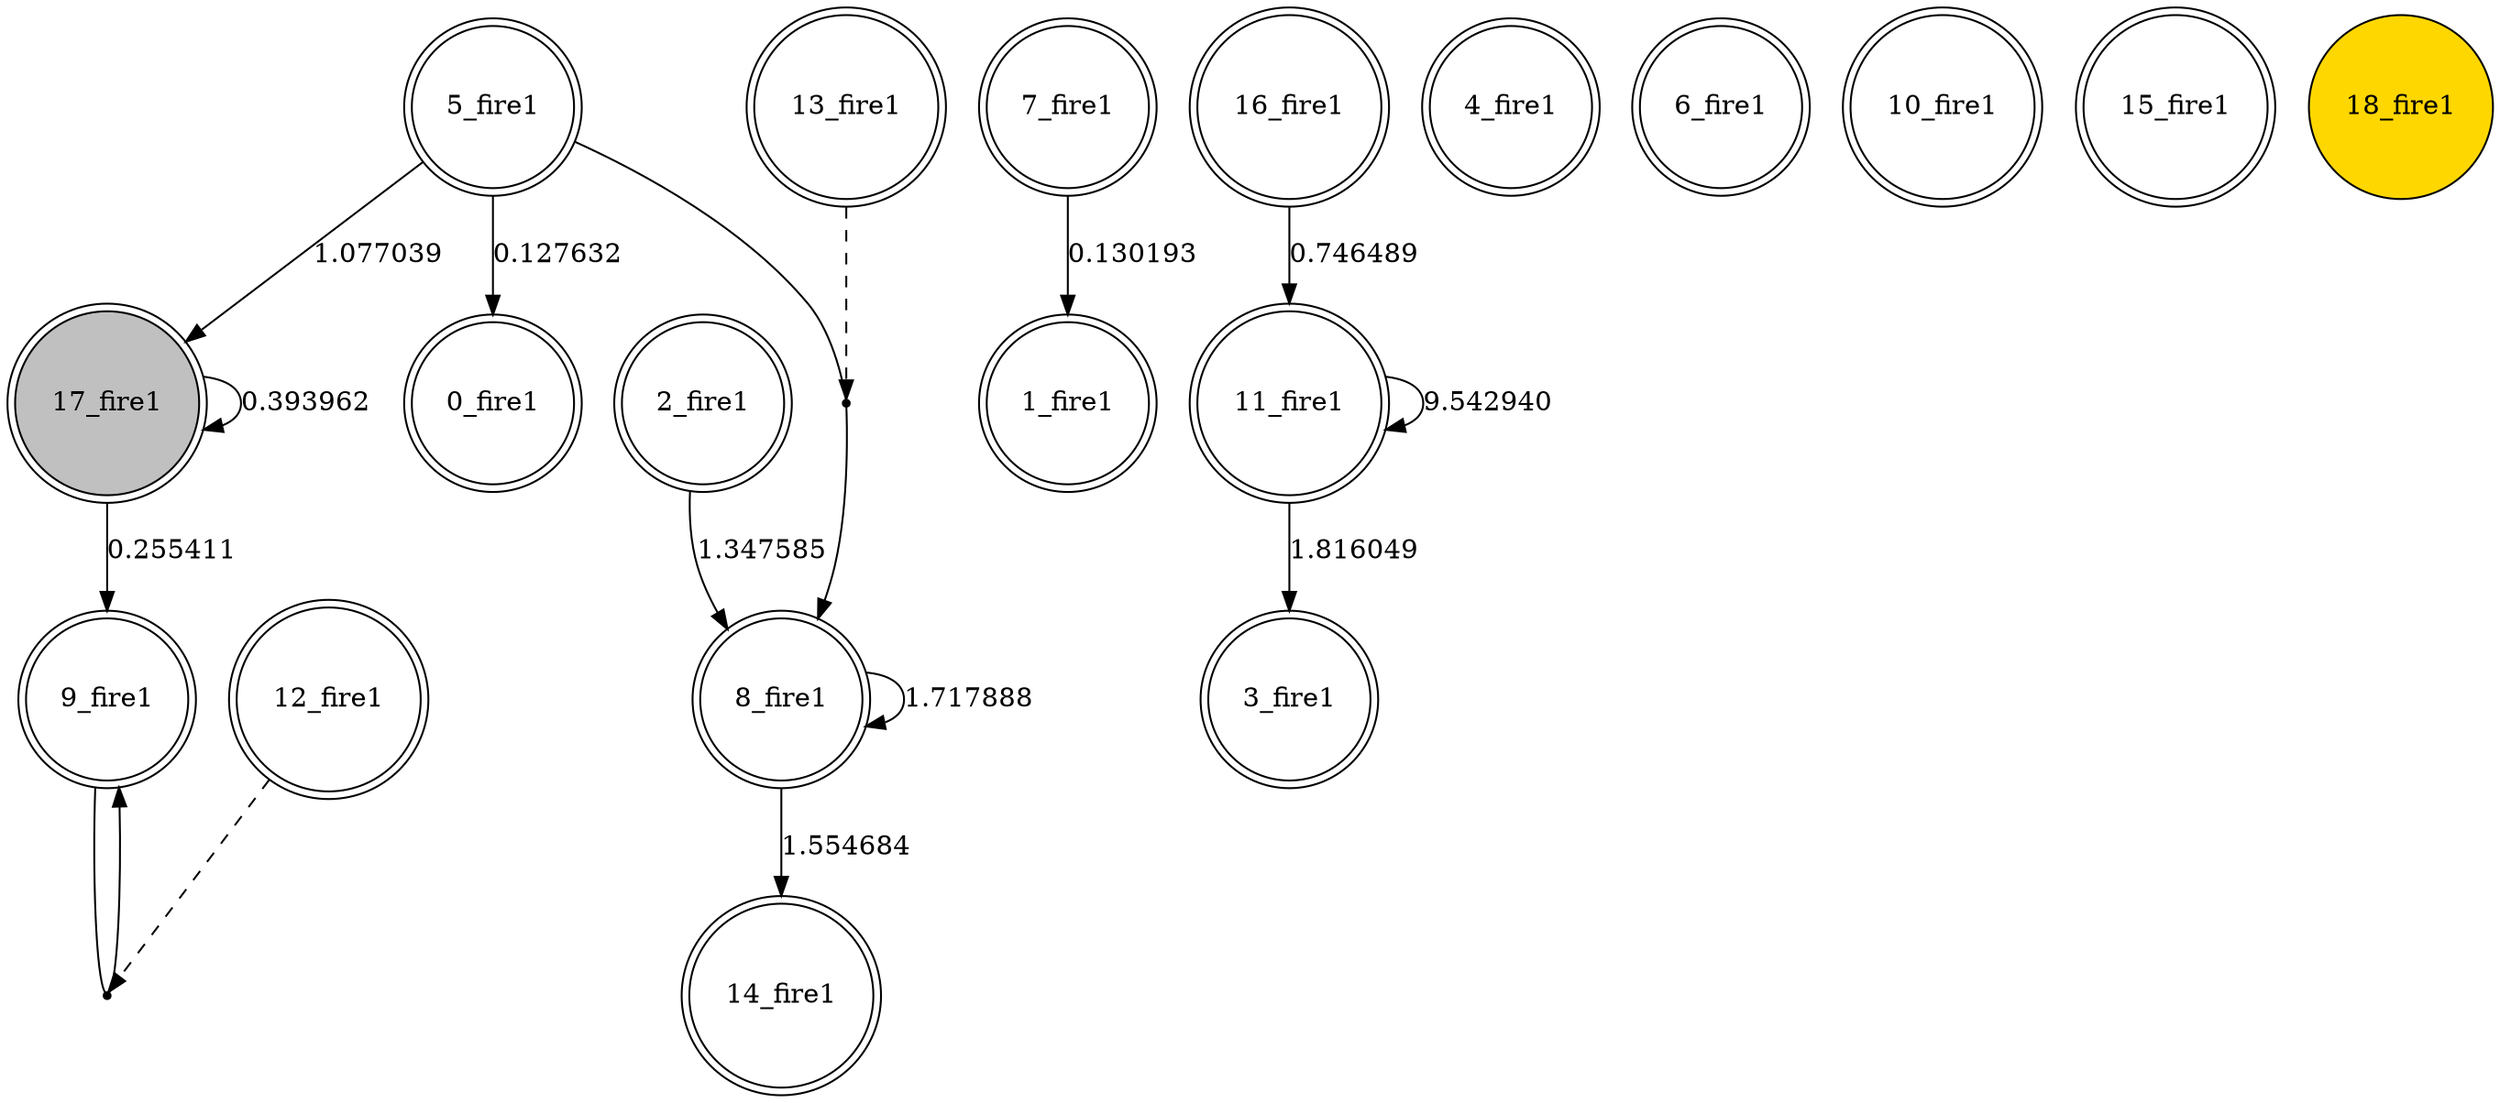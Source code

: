 digraph G {
 node[shape = circle]
0 [label="0_fire1",shape=doublecircle]
1 [label="1_fire1",shape=doublecircle]
2 [label="2_fire1",shape=doublecircle]
3 [label="3_fire1",shape=doublecircle]
4 [label="4_fire1",shape=doublecircle]
5 [label="5_fire1",shape=doublecircle]
6 [label="6_fire1",shape=doublecircle]
7 [label="7_fire1",shape=doublecircle]
8 [label="8_fire1",shape=doublecircle]
9 [label="9_fire1",shape=doublecircle]
10 [label="10_fire1",shape=doublecircle]
11 [label="11_fire1",shape=doublecircle]
12 [label="12_fire1",shape=doublecircle]
13 [label="13_fire1",shape=doublecircle]
14 [label="14_fire1",shape=doublecircle]
15 [label="15_fire1",shape=doublecircle]
16 [label="16_fire1",shape=doublecircle]
17 [label="17_fire1",shape=doublecircle, style=filled, fillcolor=gray]
18 [label="18_fire1",style=filled, fillcolor=gold]
11 -> 11 [label="9.542940"]
17 -> 17 [label="0.393962"]
5 -> 0 [label="0.127632"]
7 -> 1 [label="0.130193"]
19 [shape=point, label=""]
13 -> 19 [style=dashed] 
5 -> 19 [dir=none]
19 -> 8 
8 -> 8 [label="1.717888"]
17 -> 9 [label="0.255411"]
8 -> 14 [label="1.554684"]
11 -> 3 [label="1.816049"]
5 -> 17 [label="1.077039"]
2 -> 8 [label="1.347585"]
16 -> 11 [label="0.746489"]
20 [shape=point, label=""]
12 -> 20 [style=dashed] 
9 -> 20 [dir=none]
20 -> 9 
}
